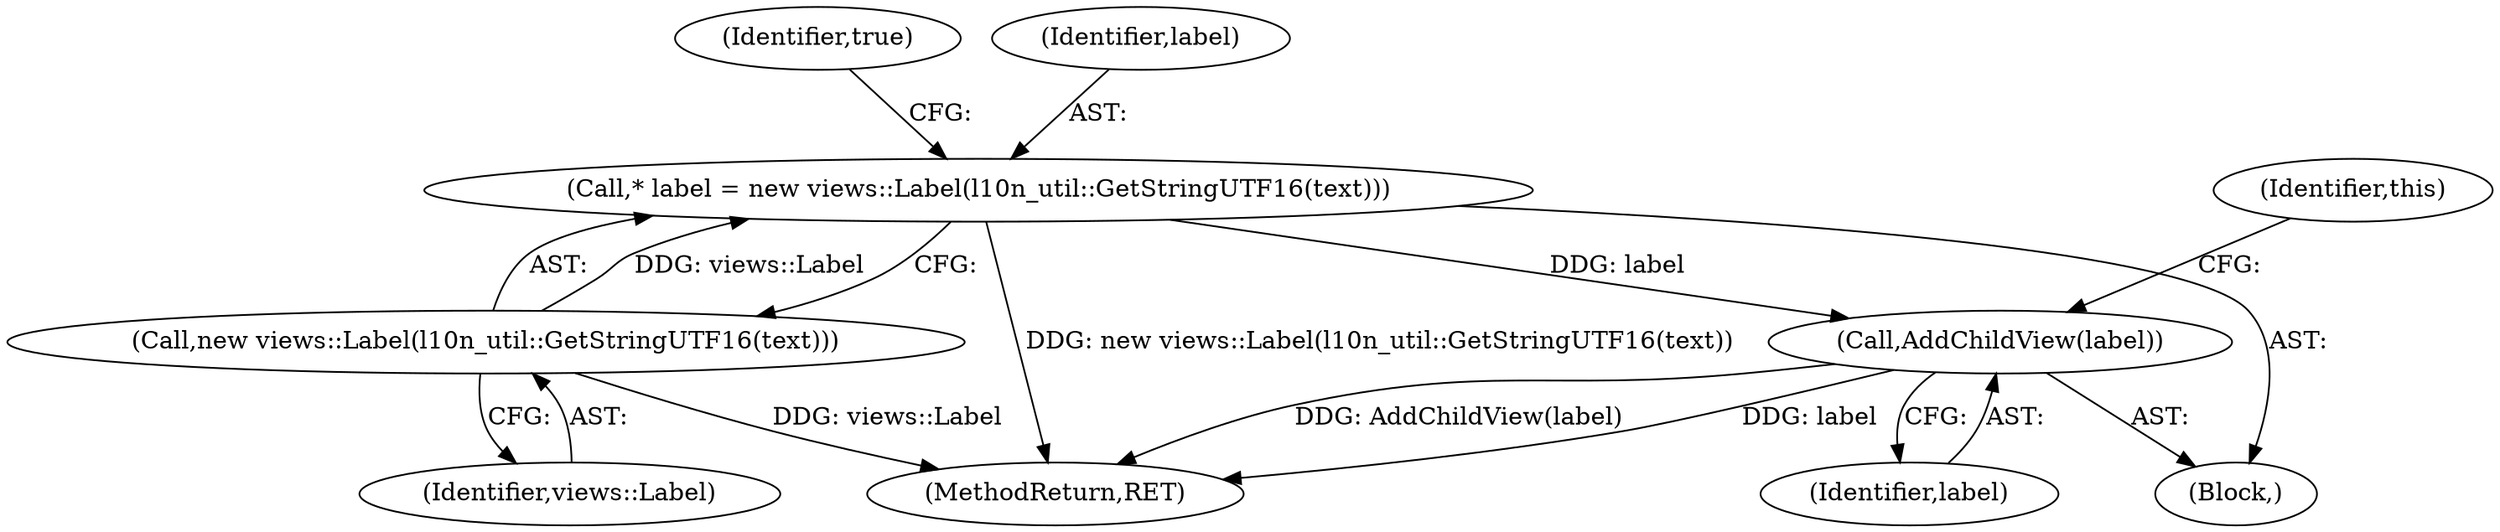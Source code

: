 digraph "1_Chrome_acf2f0799f6f732dd70f45ddd252d773be7afd11_0@pointer" {
"1000187" [label="(Call,* label = new views::Label(l10n_util::GetStringUTF16(text)))"];
"1000189" [label="(Call,new views::Label(l10n_util::GetStringUTF16(text)))"];
"1000197" [label="(Call,AddChildView(label))"];
"1000197" [label="(Call,AddChildView(label))"];
"1000187" [label="(Call,* label = new views::Label(l10n_util::GetStringUTF16(text)))"];
"1000201" [label="(MethodReturn,RET)"];
"1000189" [label="(Call,new views::Label(l10n_util::GetStringUTF16(text)))"];
"1000200" [label="(Identifier,this)"];
"1000198" [label="(Identifier,label)"];
"1000192" [label="(Identifier,true)"];
"1000105" [label="(Block,)"];
"1000190" [label="(Identifier,views::Label)"];
"1000188" [label="(Identifier,label)"];
"1000187" -> "1000105"  [label="AST: "];
"1000187" -> "1000189"  [label="CFG: "];
"1000188" -> "1000187"  [label="AST: "];
"1000189" -> "1000187"  [label="AST: "];
"1000192" -> "1000187"  [label="CFG: "];
"1000187" -> "1000201"  [label="DDG: new views::Label(l10n_util::GetStringUTF16(text))"];
"1000189" -> "1000187"  [label="DDG: views::Label"];
"1000187" -> "1000197"  [label="DDG: label"];
"1000189" -> "1000190"  [label="CFG: "];
"1000190" -> "1000189"  [label="AST: "];
"1000189" -> "1000201"  [label="DDG: views::Label"];
"1000197" -> "1000105"  [label="AST: "];
"1000197" -> "1000198"  [label="CFG: "];
"1000198" -> "1000197"  [label="AST: "];
"1000200" -> "1000197"  [label="CFG: "];
"1000197" -> "1000201"  [label="DDG: AddChildView(label)"];
"1000197" -> "1000201"  [label="DDG: label"];
}
